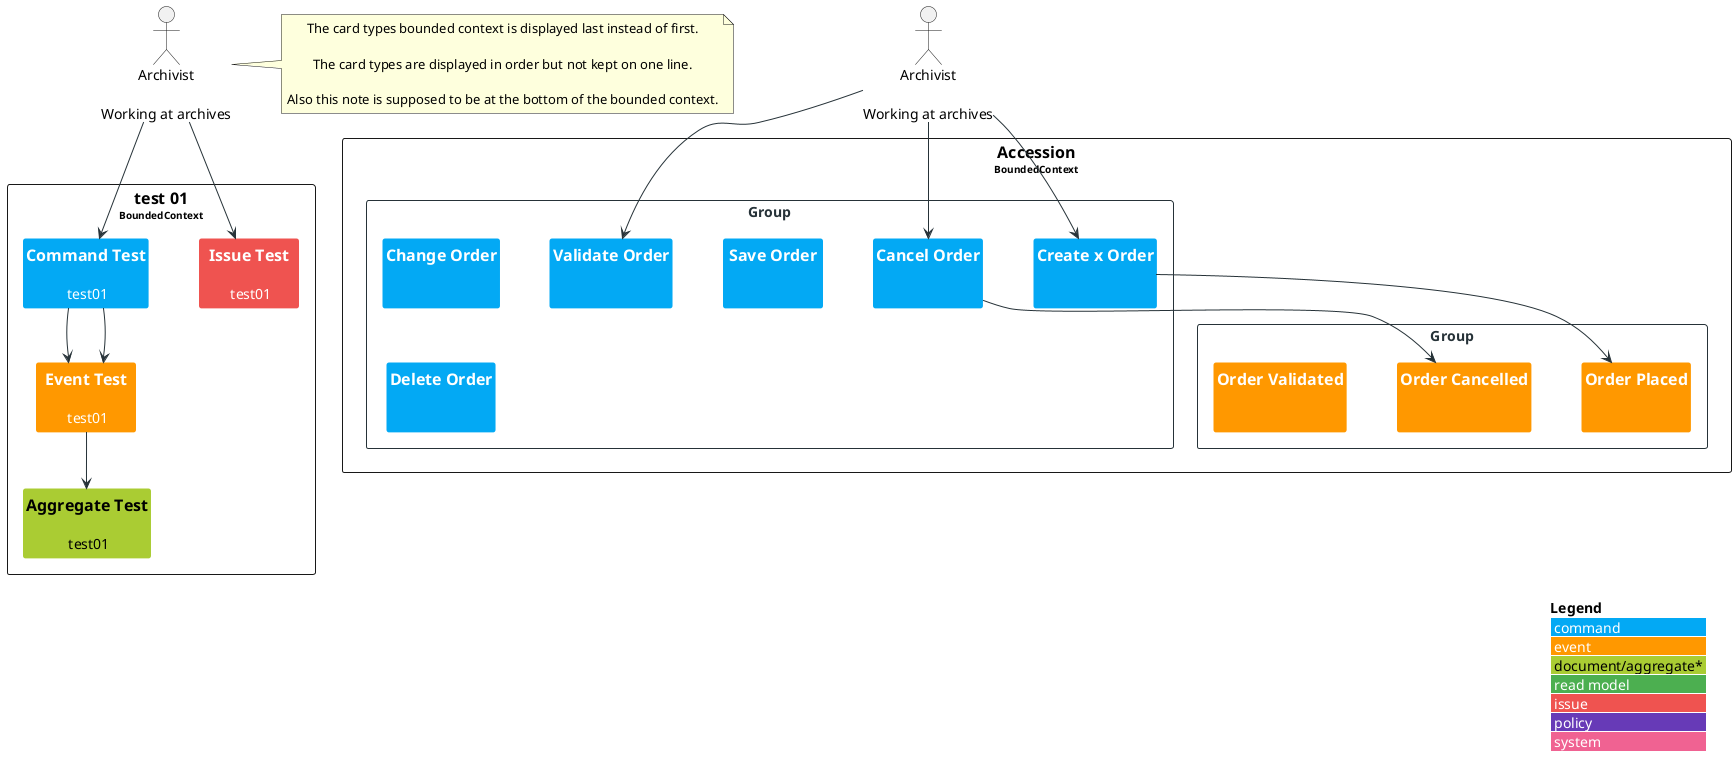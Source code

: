 @startuml

'++++++++++++++++++++++++++++++++++
'         Event Storming
'----------------------------------

'Version
'##################################
!function ESVersion()
  !return "0.0.1"
!end function

'Colors
'##################################
!global $ARROW_FONT_COLOR = "#263238"

!global $GROUP_FONT_COLOR = "#263238"
!global $GROUP_BORDER_COLOR = "#263238"
!global $GROUP_BG_COLOR = "transparent"

!global $BOUNDARY_FONT_COLOR = "#263238"
!global $BOUNDARY_BORDER_COLOR = "#263238"

!global $LEGEND_FONT_COLOR = "#FFFFFF"
!global $LEGEND_TITLE_FONT_COLOR = "#000000"
!global $LEGEND_BACKGROUND_COLOR = "transparent"

!global $BORDER_COLOR = "transparent"
!global $ARROW_COLOR = "#263238"

!global $ISSUE_FONT_COLOR = "#FFFFFF"
!global $SYSTEM_FONT_COLOR = "#FFFFFF"
!global $EVENT_FONT_COLOR = "#FFFFFF"
!global $AGGREGATE_FONT_COLOR = "#000000"
!global $READ_MODEL_FONT_COLOR = "#FFFFFF"
!global $COMMAND_FONT_COLOR = "#FFFFFF"
!global $POLICY_FONT_COLOR = "#FFFFFF"

!global $ISSUE_BG_COLOR = "#EF5350"
!global $SYSTEM_BG_COLOR = "#F06292"
!global $EVENT_BG_COLOR = "#FF9800"
!global $AGGREGATE_BG_COLOR = "#AACC33"
!global $READ_MODEL_BG_COLOR = "#4CAF50"
!global $COMMAND_BG_COLOR = "#03A9F4"
!global $POLICY_BG_COLOR = "#673AB7"

'Styling
'##################################
top to bottom direction
hide circle 
hide members
hide stereotype

skinparam MinClassWidth 100
skinparam shadowing false
skinparam nodesep 50
skinparam ranksep 50
skinparam defaultTextAlignment center

skinparam wrapWidth 500

' strangely setting the legend font color to white also
' turns the borders white - which is what I want...
skinparam LegendFontColor $LEGEND_FONT_COLOR
skinparam LegendBorderColor $BORDER_COLOR
skinparam LegendBackgroundColor $LEGEND_BACKGROUND_COLOR
skinparam BorderColor $BORDER_COLOR

skinparam class {
    StereotypeFontSize 12
}

skinparam Arrow {
    Color $ARROW_COLOR
    FontColor $ARROW_FONT_COLOR
    FontSize 12
}

skinparam rectangle<<group>> {
    StereotypeFontColor $GROUP_FONT_COLOR
    FontColor $GROUP_FONT_COLOR
    BackgroundColor $GROUP_BG_COLOR
    BorderColor $GROUP_BORDER_COLOR
}

skinparam rectangle<<boundary>> {
    FontColor $BOUNDARY_FONT_COLOR
    BorderColor $BOUNDARY_BORDER_COLOR
    BorderStyle dashed
}

skinparam class<<issue>> {
    FontColor $ISSUE_FONT_COLOR
    BorderColor $BORDER_COLOR
    BackgroundColor $ISSUE_BG_COLOR
}

skinparam class<<system>> {
    FontColor $SYSTEM_FONT_COLOR
    BorderColor $BORDER_COLOR
    BackgroundColor $SYSTEM_BG_COLOR
}

skinparam class<<event>> {
    FontColor $EVENT_FONT_COLOR
    BorderColor $BORDER_COLOR
    BackgroundColor $EVENT_BG_COLOR
}

skinparam class<<aggregate>> {
    FontColor $AGGREGATE_FONT_COLOR
    BorderColor $BORDER_COLOR
    BackgroundColor $AGGREGATE_BG_COLOR
}

skinparam class<<readmodel>> {
    FontColor $READ_MODEL_FONT_COLOR
    BorderColor $BORDER_COLOR
    BackgroundColor $READ_MODEL_BG_COLOR
}

skinparam class<<command>> {
    FontColor $COMMAND_FONT_COLOR
    BorderColor $BORDER_COLOR
    BackgroundColor $COMMAND_BG_COLOR
}

skinparam class<<policy>> {
    FontColor $POLICY_FONT_COLOR
    BorderColor $BORDER_COLOR
    BackgroundColor $POLICY_BG_COLOR
}

skinparam shadowing<<legendArea>> false

' #00000000 is transparent
skinparam rectangle<<legendArea>> {
    backgroundcolor #00000000
    bordercolor #00000000
}

' Layout
' ##################################
!procedure HIDE_STEREOTYPE()
hide stereotype
!endprocedure

!procedure $getHideStereotype($hideStereotype)
!if ($hideStereotype == "true")
hide stereotype
!endif
!endprocedure

!procedure $getLegendTable()
<#037777777777,#00000000>|<color:$LEGEND_TITLE_COLOR>**Legend**</color> |
$showActiveLegendEntries($tagDefaultLegend)
$showActiveLegendEntries($tagCustomLegend)
!endprocedure

!procedure $getLegendArea($areaAlias, $hideStereotype)
$getHideStereotype($hideStereotype)
rectangle $areaAlias<<legendArea>> [
$getLegendTable()
]
!endprocedure

!procedure LAYOUT_TOP_DOWN()
top to bottom direction
!endprocedure

!procedure LAYOUT_LEFT_RIGHT() 
left to right direction
!endprocedure

!procedure LAYOUT_LANDSCAPE() 
!global $fix_direction = %true()
left to right direction
!endprocedure

allow_mixing

!procedure LAYOUT_WITH_LEGEND()
legend bottom right
|<color:$LEGEND_TITLE_FONT_COLOR>**Legend**</color> |
|<$COMMAND_BG_COLOR> <color:$COMMAND_FONT_COLOR>command</color> |
|<$EVENT_BG_COLOR> <color:$EVENT_FONT_COLOR>event</color> |
|<$AGGREGATE_BG_COLOR> <color:$AGGREGATE_FONT_COLOR>document/aggregate*</color> |
|<$READ_MODEL_BG_COLOR> <color:$READ_MODEL_FONT_COLOR>read model</color> |
|<$ISSUE_BG_COLOR> <color:$ISSUE_FONT_COLOR>issue</color> |
|<$POLICY_BG_COLOR> <color:$POLICY_FONT_COLOR>policy</color> |
|<$SYSTEM_BG_COLOR> <color:$SYSTEM_FONT_COLOR>system</color> |
endlegend
!endprocedure

!unquoted procedure BoundedContext($alias, $label)
rectangle "==$label\n<size:10>BoundedContext</size>" as $alias
!endprocedure

' Groups
' ##################################

!unquoted procedure Group($alias)
rectangle "Group" <<group>> as $alias   
!endprocedure

' Elements
' ##################################

!unquoted procedure Issue($alias, $label, $descr="")
class "==$label\n\n $descr" as $alias <<issue>> 
!endprocedure

!unquoted procedure System($alias, $label, $descr="")
class "==$label\n\n $descr" as $alias <<system>> 
!endprocedure

!unquoted procedure Event($alias, $label, $descr="")
class "==$label\n\n $descr" as $alias <<event>> 
!endprocedure

!unquoted procedure Aggregate($alias, $label, $descr="")
class "==$label\n\n $descr" as $alias <<aggregate>> 
!endprocedure

!unquoted procedure ReadModel($alias, $label, $descr="")
class "==$label\n\n $descr" as $alias  <<readmodel>> 
!endprocedure

!unquoted procedure Command($alias, $label, $descr="")
class "==$label\n\n $descr" as $alias <<command>>
!endprocedure

!unquoted procedure Policy($alias, $label, $descr="")
class "==$label\n\n $descr" as $alias <<policy>> 
!endprocedure

!unquoted procedure Actor($alias, $label, $descr="")
actor "$label\n\n$descr" as $alias <<actor>>
!endprocedure


' Relationship
' ##################################
!unquoted procedure Label_($label="")
!if ($label != "")
: $label
!endif
!endprocedure

!unquoted procedure Rel_($alias1, $alias2, $label, $direction="")
$alias1 $direction $alias2 
'Label_($label)
!endprocedure

!unquoted procedure Rel($from, $to, $label="")
Rel_($from, $to, $label, "-->") 
!endprocedure

!unquoted procedure Rel_Back($from, $to, $label="")
Rel_($from, $to, $label, "<--")
!endprocedure

!unquoted procedure Rel_Neighbor($from, $to, $label="")
Rel_($from, $to, $label, "->")
!endproceduren

!unquoted procedure Rel_Back_Neighbor($from, $to, $label="")
Rel_($from, $to, $label, "<-")
!endprocedure

!unquoted procedure Rel_D($from, $to, $label="")
Rel_($from, $to, $label, "-down->")
!endprocedure

!unquoted procedure Rel_Down($from, $to, $label="")
Rel_($from, $to, $label, "-down->")
!endprocedure

!unquoted procedure Rel_U($from, $to, $label="")
Rel_($from, $to, $label, "-up->")
!endprocedure

!unquoted procedure Rel_Up($from, $to, $label="")
Rel_($from, $to, $label, "-up->")
!endprocedure

!unquoted procedure Rel_L($from, $to, $label="")
Rel_($from, $to, $label, "-left->")
!endprocedure

!unquoted procedure Rel_Left($from, $to, $label="")
Rel_($from, $to, $label, "-left->")
!endprocedure

!unquoted procedure Rel_R($from, $to, $label="")
Rel_($from, $to, $label, "-right->")
!endprocedure

!unquoted procedure Rel_Right($from, $to, $label="")
Rel_($from, $to, $label, "-right->")
!endprocedure

'Testing Area
HIDE_STEREOTYPE()
LAYOUT_WITH_LEGEND()
BoundedContext(accesion, "test 01"){
Issue(tt0, "Issue Test", "test01" )
Command(tt1, "Command Test", "test01" )
Event(tt2, "Event Test", "test01" )
Aggregate(tt3, "Aggregate Test", "test01" )
}

Actor(j, "Archivist", "Working at archives")
Rel(j, tt1, "Trigger the command")
Rel(j, tt0, "Trigger the command")
Rel_D(tt1, tt2)
Rel(tt1, tt2)
Rel(tt2, tt3)

note right of j
The card types bounded context is displayed last instead of first.

The card types are displayed in order but not kept on one line.

Also this note is supposed to be at the bottom of the bounded context.
endnote

BoundedContext(accession, "Accession"){
    Group(commandOrder){
    Command(placeOrder, "Create x Order") 
    Command(cancelOrder, "Cancel Order")
    Command(validateOrder, "Validate Order")
    Command(changeOrder, "Change Order")
    Command(saveOrder, "Save Order")
    Command(deleteOrder, "Delete Order")
    }
    Group(eventOrder){
    Event(orderPlaced, "Order Placed") 
    Event(orderCancelled, "Order Cancelled")
    Event(orderValidated, "Order Validated")
    }
}
Actor(j1, "Archivist", "Working at archives")
Rel(j1, placeOrder)
Rel(j1, cancelOrder)
Rel(j1, validateOrder)

Rel(placeOrder, orderPlaced)

Rel(cancelOrder, orderCancelled)

@enduml
